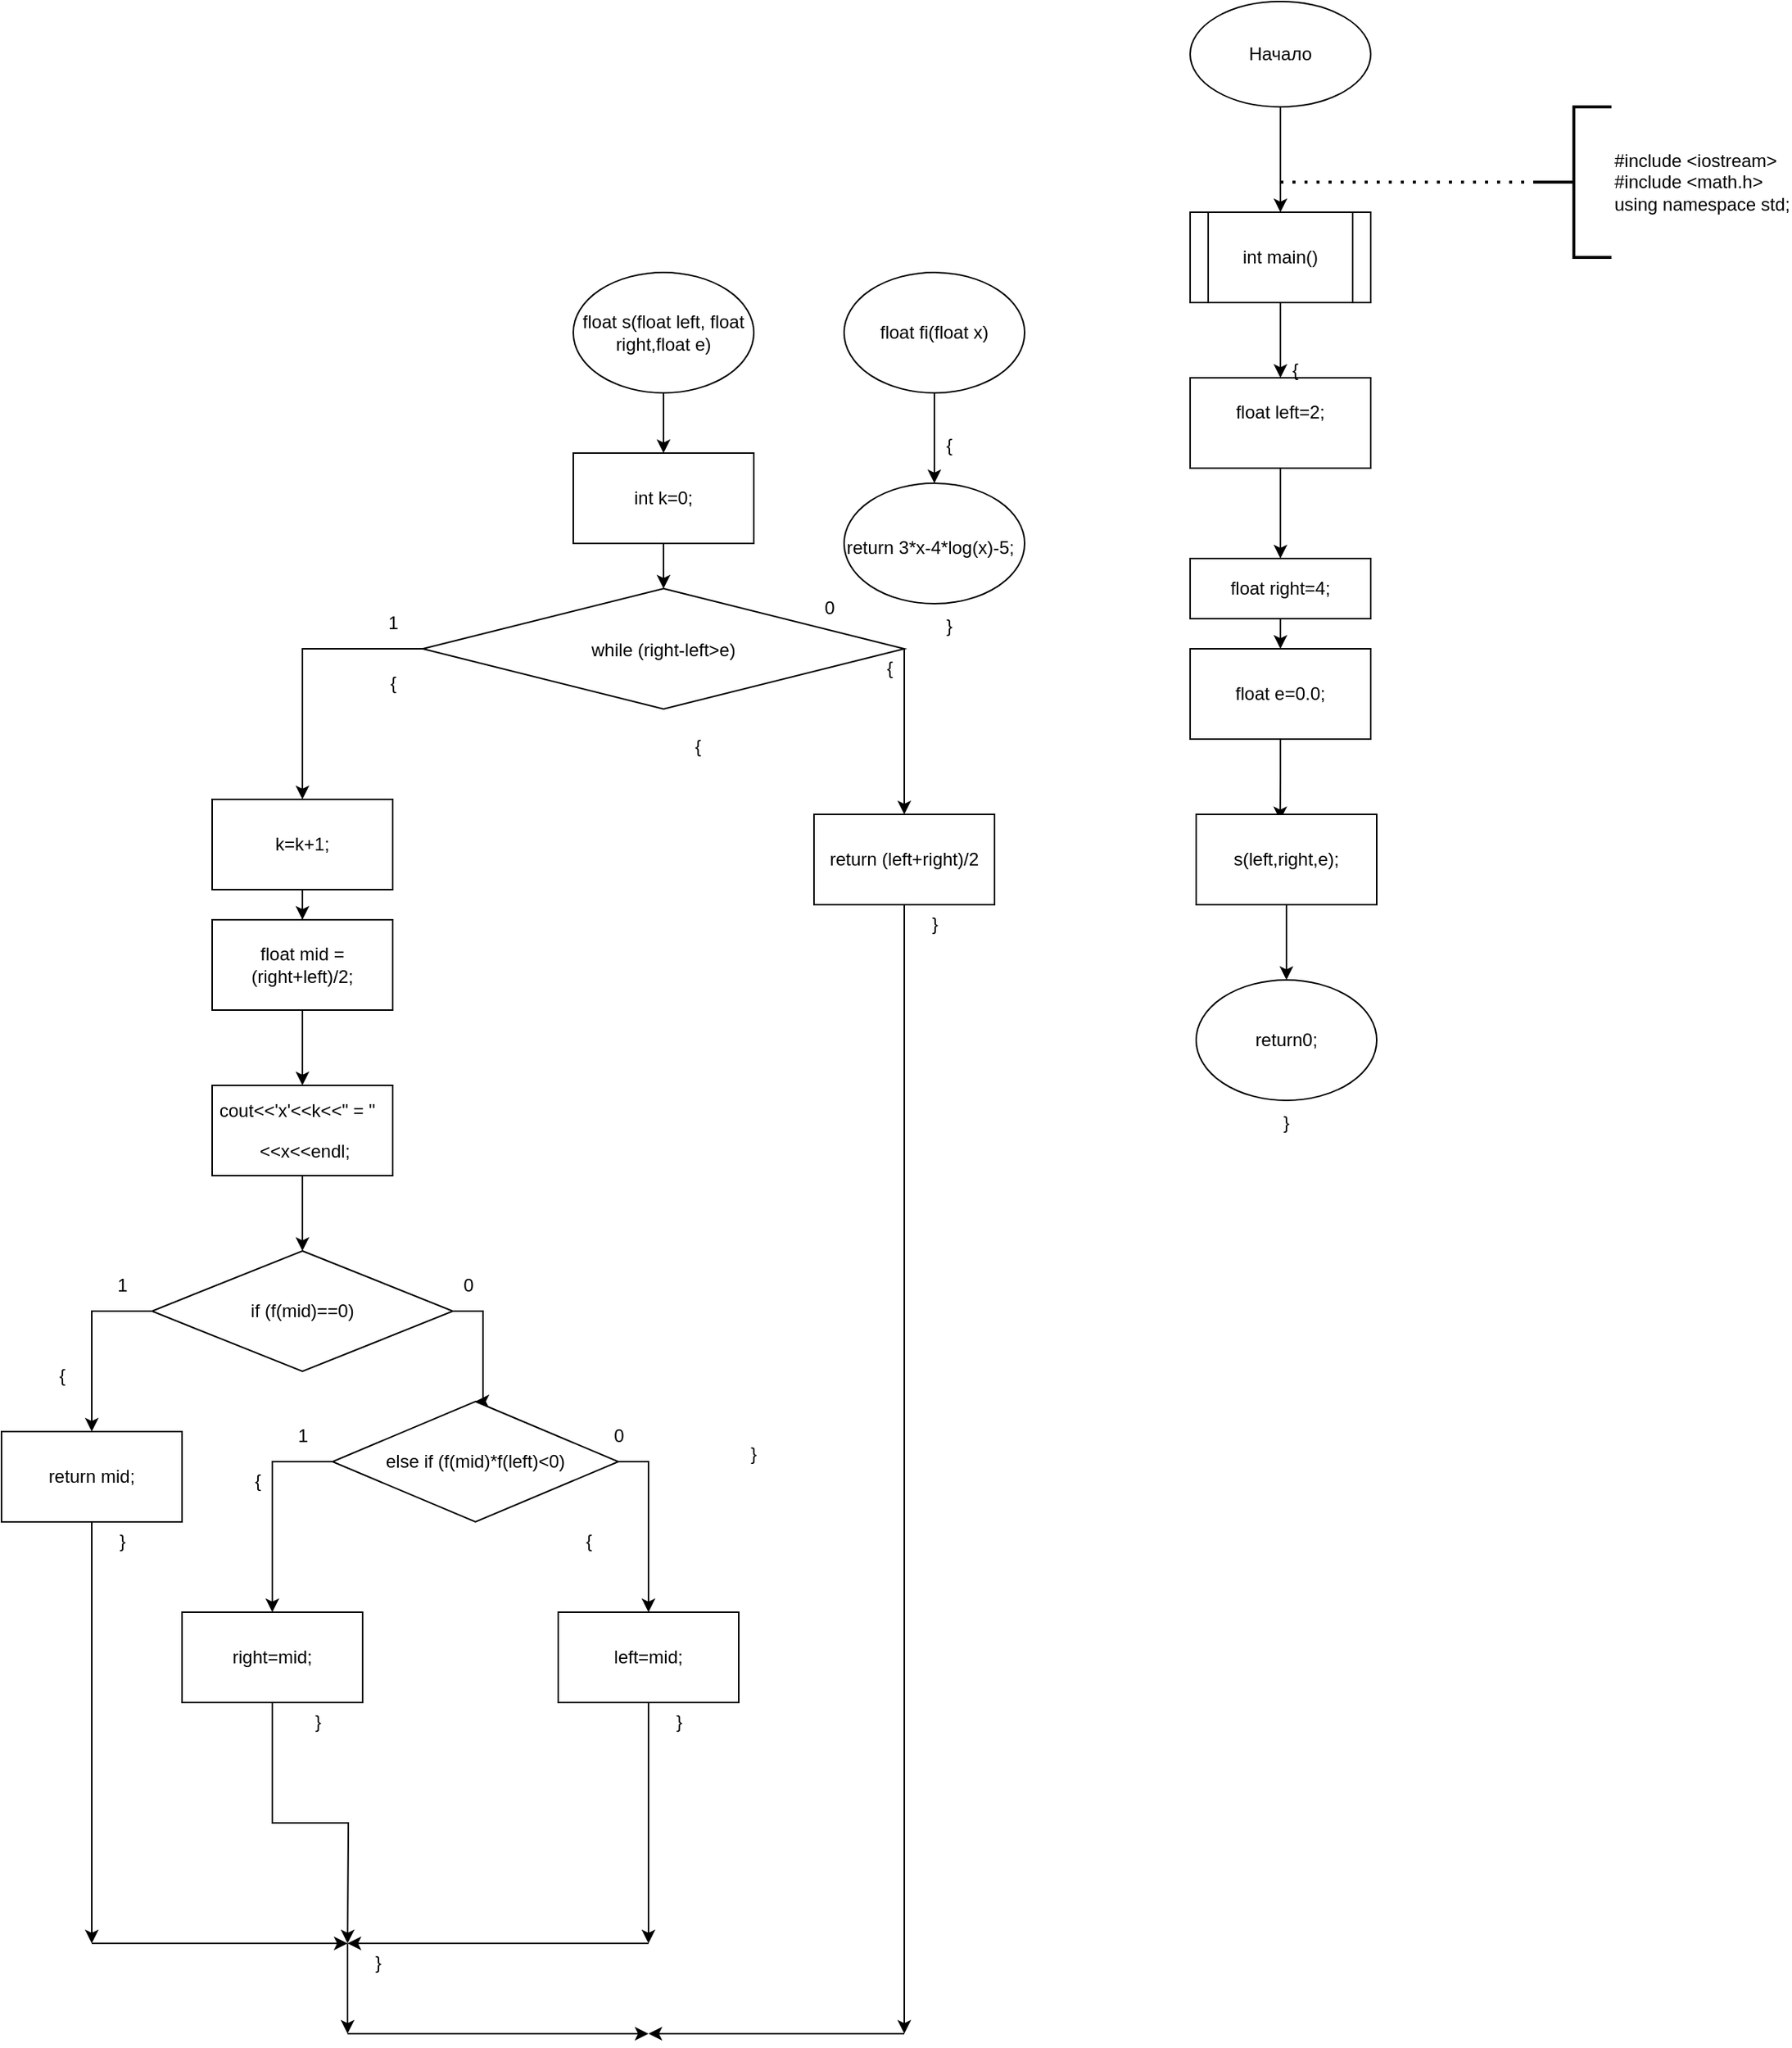 <mxfile version="25.0.3">
  <diagram name="Страница — 1" id="98AbnQke1BDtXuMy3oKg">
    <mxGraphModel dx="3599" dy="1582" grid="1" gridSize="10" guides="1" tooltips="1" connect="1" arrows="1" fold="1" page="1" pageScale="1" pageWidth="827" pageHeight="1169" math="0" shadow="0">
      <root>
        <mxCell id="0" />
        <mxCell id="1" parent="0" />
        <mxCell id="manQAS9bvijGitDvoUid-8" style="edgeStyle=orthogonalEdgeStyle;rounded=0;orthogonalLoop=1;jettySize=auto;html=1;entryX=0.5;entryY=0;entryDx=0;entryDy=0;" parent="1" source="X5QwtZST2doXWiQ8Q9un-1" target="X5QwtZST2doXWiQ8Q9un-4" edge="1">
          <mxGeometry relative="1" as="geometry" />
        </mxCell>
        <mxCell id="X5QwtZST2doXWiQ8Q9un-1" value="Начало" style="ellipse;whiteSpace=wrap;html=1;" parent="1" vertex="1">
          <mxGeometry x="350" y="370" width="120" height="70" as="geometry" />
        </mxCell>
        <mxCell id="X5QwtZST2doXWiQ8Q9un-2" value="#include &amp;lt;iostream&amp;gt;&lt;div&gt;&lt;span style=&quot;background-color: initial;&quot;&gt;#include &amp;lt;math.h&amp;gt;&lt;/span&gt;&lt;/div&gt;&lt;div&gt;&lt;span style=&quot;background-color: initial;&quot;&gt;using namespace std;&lt;/span&gt;&lt;/div&gt;" style="strokeWidth=2;html=1;shape=mxgraph.flowchart.annotation_2;align=left;labelPosition=right;pointerEvents=1;" parent="1" vertex="1">
          <mxGeometry x="580" y="440" width="50" height="100" as="geometry" />
        </mxCell>
        <mxCell id="manQAS9bvijGitDvoUid-9" style="edgeStyle=orthogonalEdgeStyle;rounded=0;orthogonalLoop=1;jettySize=auto;html=1;entryX=0.5;entryY=0;entryDx=0;entryDy=0;" parent="1" source="X5QwtZST2doXWiQ8Q9un-4" target="X5QwtZST2doXWiQ8Q9un-8" edge="1">
          <mxGeometry relative="1" as="geometry" />
        </mxCell>
        <mxCell id="X5QwtZST2doXWiQ8Q9un-4" value="int main()" style="shape=process;whiteSpace=wrap;html=1;backgroundOutline=1;" parent="1" vertex="1">
          <mxGeometry x="350" y="510" width="120" height="60" as="geometry" />
        </mxCell>
        <mxCell id="X5QwtZST2doXWiQ8Q9un-7" value="" style="endArrow=none;dashed=1;html=1;dashPattern=1 3;strokeWidth=2;rounded=0;entryX=0;entryY=0.5;entryDx=0;entryDy=0;entryPerimeter=0;" parent="1" target="X5QwtZST2doXWiQ8Q9un-2" edge="1">
          <mxGeometry width="50" height="50" relative="1" as="geometry">
            <mxPoint x="410" y="490" as="sourcePoint" />
            <mxPoint x="440" y="580" as="targetPoint" />
          </mxGeometry>
        </mxCell>
        <mxCell id="manQAS9bvijGitDvoUid-10" style="edgeStyle=orthogonalEdgeStyle;rounded=0;orthogonalLoop=1;jettySize=auto;html=1;entryX=0.5;entryY=0;entryDx=0;entryDy=0;" parent="1" source="X5QwtZST2doXWiQ8Q9un-8" target="manQAS9bvijGitDvoUid-5" edge="1">
          <mxGeometry relative="1" as="geometry" />
        </mxCell>
        <mxCell id="X5QwtZST2doXWiQ8Q9un-8" value="float left=2;&lt;div&gt;&lt;br&gt;&lt;/div&gt;" style="rounded=0;whiteSpace=wrap;html=1;" parent="1" vertex="1">
          <mxGeometry x="350" y="620" width="120" height="60" as="geometry" />
        </mxCell>
        <mxCell id="manQAS9bvijGitDvoUid-11" style="edgeStyle=orthogonalEdgeStyle;rounded=0;orthogonalLoop=1;jettySize=auto;html=1;exitX=0.5;exitY=1;exitDx=0;exitDy=0;entryX=0.5;entryY=0;entryDx=0;entryDy=0;" parent="1" source="manQAS9bvijGitDvoUid-3" edge="1">
          <mxGeometry relative="1" as="geometry">
            <mxPoint x="180.0" y="690" as="targetPoint" />
          </mxGeometry>
        </mxCell>
        <mxCell id="manQAS9bvijGitDvoUid-3" value="float fi(float x)" style="ellipse;whiteSpace=wrap;html=1;" parent="1" vertex="1">
          <mxGeometry x="120" y="550" width="120" height="80" as="geometry" />
        </mxCell>
        <mxCell id="_Gmy9Uk5Ir_zPspdLC3s-3" style="edgeStyle=orthogonalEdgeStyle;rounded=0;orthogonalLoop=1;jettySize=auto;html=1;exitX=0.5;exitY=1;exitDx=0;exitDy=0;entryX=0.5;entryY=0;entryDx=0;entryDy=0;" edge="1" parent="1" source="manQAS9bvijGitDvoUid-5" target="_Gmy9Uk5Ir_zPspdLC3s-1">
          <mxGeometry relative="1" as="geometry" />
        </mxCell>
        <mxCell id="manQAS9bvijGitDvoUid-5" value="float right=4;" style="rounded=0;whiteSpace=wrap;html=1;" parent="1" vertex="1">
          <mxGeometry x="350" y="740" width="120" height="40" as="geometry" />
        </mxCell>
        <mxCell id="manQAS9bvijGitDvoUid-13" value="&lt;p class=&quot;MsoNormal&quot;&gt;&lt;span style=&quot;line-height: 107%;&quot;&gt;&lt;font&gt;return 3*x-4*log(x)-5;&lt;/font&gt;&lt;/span&gt;&lt;span style=&quot;font-size:14.0pt;line-height:107%&quot;&gt;&amp;nbsp;&lt;/span&gt;&lt;/p&gt;" style="ellipse;whiteSpace=wrap;html=1;" parent="1" vertex="1">
          <mxGeometry x="120" y="690" width="120" height="80" as="geometry" />
        </mxCell>
        <mxCell id="manQAS9bvijGitDvoUid-17" style="edgeStyle=orthogonalEdgeStyle;rounded=0;orthogonalLoop=1;jettySize=auto;html=1;entryX=0.5;entryY=0;entryDx=0;entryDy=0;" parent="1" source="manQAS9bvijGitDvoUid-14" target="manQAS9bvijGitDvoUid-16" edge="1">
          <mxGeometry relative="1" as="geometry" />
        </mxCell>
        <mxCell id="manQAS9bvijGitDvoUid-14" value="&lt;p class=&quot;MsoNormal&quot;&gt;&lt;span style=&quot;line-height: 107%;&quot;&gt;&lt;font&gt;while (right-left&amp;gt;e)&lt;/font&gt;&lt;span style=&quot;font-size: 14pt;&quot;&gt;&lt;/span&gt;&lt;/span&gt;&lt;/p&gt;" style="rhombus;whiteSpace=wrap;html=1;" parent="1" vertex="1">
          <mxGeometry x="-160" y="760" width="320" height="80" as="geometry" />
        </mxCell>
        <mxCell id="_Gmy9Uk5Ir_zPspdLC3s-13" style="edgeStyle=orthogonalEdgeStyle;rounded=0;orthogonalLoop=1;jettySize=auto;html=1;entryX=0.5;entryY=0;entryDx=0;entryDy=0;" edge="1" parent="1" source="manQAS9bvijGitDvoUid-16" target="_Gmy9Uk5Ir_zPspdLC3s-11">
          <mxGeometry relative="1" as="geometry" />
        </mxCell>
        <mxCell id="manQAS9bvijGitDvoUid-16" value="k=k+1;" style="rounded=0;whiteSpace=wrap;html=1;" parent="1" vertex="1">
          <mxGeometry x="-300" y="900" width="120" height="60" as="geometry" />
        </mxCell>
        <mxCell id="_Gmy9Uk5Ir_zPspdLC3s-34" style="edgeStyle=orthogonalEdgeStyle;rounded=0;orthogonalLoop=1;jettySize=auto;html=1;entryX=0.5;entryY=0;entryDx=0;entryDy=0;" edge="1" parent="1" source="manQAS9bvijGitDvoUid-20" target="_Gmy9Uk5Ir_zPspdLC3s-16">
          <mxGeometry relative="1" as="geometry" />
        </mxCell>
        <mxCell id="manQAS9bvijGitDvoUid-20" value="&lt;p style=&quot;margin-right: -42.5pt; text-indent: -3cm;&quot; align=&quot;center&quot; class=&quot;MsoNormal&quot;&gt;&lt;font&gt;&amp;nbsp; &amp;nbsp; &amp;nbsp; &amp;nbsp; &amp;nbsp; &amp;nbsp; &amp;nbsp; &amp;nbsp;cout&amp;lt;&amp;lt;&#39;x&#39;&amp;lt;&amp;lt;k&amp;lt;&amp;lt;&quot; = &quot;&lt;/font&gt;&lt;/p&gt;&lt;p style=&quot;margin-right: -42.5pt; text-indent: -3cm;&quot; align=&quot;center&quot; class=&quot;MsoNormal&quot;&gt;&lt;font&gt;&amp;nbsp; &amp;nbsp; &amp;nbsp; &amp;nbsp; &amp;nbsp; &amp;nbsp; &amp;nbsp; &amp;nbsp; &amp;nbsp; &amp;lt;&amp;lt;x&amp;lt;&amp;lt;endl;&lt;/font&gt;&lt;/p&gt;" style="rounded=0;whiteSpace=wrap;html=1;" parent="1" vertex="1">
          <mxGeometry x="-300" y="1090" width="120" height="60" as="geometry" />
        </mxCell>
        <mxCell id="manQAS9bvijGitDvoUid-27" value="{" style="text;html=1;align=center;verticalAlign=middle;whiteSpace=wrap;rounded=0;" parent="1" vertex="1">
          <mxGeometry x="390" y="600" width="60" height="30" as="geometry" />
        </mxCell>
        <mxCell id="manQAS9bvijGitDvoUid-28" value="{" style="text;html=1;align=center;verticalAlign=middle;whiteSpace=wrap;rounded=0;" parent="1" vertex="1">
          <mxGeometry x="-7" y="850" width="60" height="30" as="geometry" />
        </mxCell>
        <mxCell id="manQAS9bvijGitDvoUid-29" value="{" style="text;html=1;align=center;verticalAlign=middle;whiteSpace=wrap;rounded=0;" parent="1" vertex="1">
          <mxGeometry x="160" y="650" width="60" height="30" as="geometry" />
        </mxCell>
        <mxCell id="_Gmy9Uk5Ir_zPspdLC3s-15" style="edgeStyle=orthogonalEdgeStyle;rounded=0;orthogonalLoop=1;jettySize=auto;html=1;exitX=0;exitY=1;exitDx=0;exitDy=0;" edge="1" parent="1" source="manQAS9bvijGitDvoUid-31" target="_Gmy9Uk5Ir_zPspdLC3s-14">
          <mxGeometry relative="1" as="geometry" />
        </mxCell>
        <mxCell id="manQAS9bvijGitDvoUid-31" value="}" style="text;html=1;align=center;verticalAlign=middle;whiteSpace=wrap;rounded=0;" parent="1" vertex="1">
          <mxGeometry x="160" y="770" width="60" height="30" as="geometry" />
        </mxCell>
        <mxCell id="manQAS9bvijGitDvoUid-33" value="}" style="text;html=1;align=center;verticalAlign=middle;whiteSpace=wrap;rounded=0;" parent="1" vertex="1">
          <mxGeometry x="30" y="1320" width="60" height="30" as="geometry" />
        </mxCell>
        <mxCell id="manQAS9bvijGitDvoUid-34" value="}" style="text;html=1;align=center;verticalAlign=middle;whiteSpace=wrap;rounded=0;" parent="1" vertex="1">
          <mxGeometry x="384" y="1100" width="60" height="30" as="geometry" />
        </mxCell>
        <mxCell id="_Gmy9Uk5Ir_zPspdLC3s-4" style="edgeStyle=orthogonalEdgeStyle;rounded=0;orthogonalLoop=1;jettySize=auto;html=1;entryX=0.465;entryY=0.064;entryDx=0;entryDy=0;entryPerimeter=0;" edge="1" parent="1" source="_Gmy9Uk5Ir_zPspdLC3s-1" target="_Gmy9Uk5Ir_zPspdLC3s-2">
          <mxGeometry relative="1" as="geometry" />
        </mxCell>
        <mxCell id="_Gmy9Uk5Ir_zPspdLC3s-1" value="float e=0.0;" style="rounded=0;whiteSpace=wrap;html=1;" vertex="1" parent="1">
          <mxGeometry x="350" y="800" width="120" height="60" as="geometry" />
        </mxCell>
        <mxCell id="_Gmy9Uk5Ir_zPspdLC3s-6" style="edgeStyle=orthogonalEdgeStyle;rounded=0;orthogonalLoop=1;jettySize=auto;html=1;entryX=0.5;entryY=0;entryDx=0;entryDy=0;" edge="1" parent="1" source="_Gmy9Uk5Ir_zPspdLC3s-2" target="_Gmy9Uk5Ir_zPspdLC3s-5">
          <mxGeometry relative="1" as="geometry" />
        </mxCell>
        <mxCell id="_Gmy9Uk5Ir_zPspdLC3s-2" value="s(left,right,e);" style="rounded=0;whiteSpace=wrap;html=1;" vertex="1" parent="1">
          <mxGeometry x="354" y="910" width="120" height="60" as="geometry" />
        </mxCell>
        <mxCell id="_Gmy9Uk5Ir_zPspdLC3s-5" value="return0;" style="ellipse;whiteSpace=wrap;html=1;" vertex="1" parent="1">
          <mxGeometry x="354" y="1020" width="120" height="80" as="geometry" />
        </mxCell>
        <mxCell id="_Gmy9Uk5Ir_zPspdLC3s-9" style="edgeStyle=orthogonalEdgeStyle;rounded=0;orthogonalLoop=1;jettySize=auto;html=1;" edge="1" parent="1" source="_Gmy9Uk5Ir_zPspdLC3s-7" target="_Gmy9Uk5Ir_zPspdLC3s-8">
          <mxGeometry relative="1" as="geometry" />
        </mxCell>
        <mxCell id="_Gmy9Uk5Ir_zPspdLC3s-7" value="float s(float left, float right,float e)" style="ellipse;whiteSpace=wrap;html=1;" vertex="1" parent="1">
          <mxGeometry x="-60" y="550" width="120" height="80" as="geometry" />
        </mxCell>
        <mxCell id="_Gmy9Uk5Ir_zPspdLC3s-10" style="edgeStyle=orthogonalEdgeStyle;rounded=0;orthogonalLoop=1;jettySize=auto;html=1;entryX=0.5;entryY=0;entryDx=0;entryDy=0;" edge="1" parent="1" source="_Gmy9Uk5Ir_zPspdLC3s-8" target="manQAS9bvijGitDvoUid-14">
          <mxGeometry relative="1" as="geometry" />
        </mxCell>
        <mxCell id="_Gmy9Uk5Ir_zPspdLC3s-8" value="int k=0;" style="rounded=0;whiteSpace=wrap;html=1;" vertex="1" parent="1">
          <mxGeometry x="-60" y="670" width="120" height="60" as="geometry" />
        </mxCell>
        <mxCell id="_Gmy9Uk5Ir_zPspdLC3s-12" style="edgeStyle=orthogonalEdgeStyle;rounded=0;orthogonalLoop=1;jettySize=auto;html=1;entryX=0.5;entryY=0;entryDx=0;entryDy=0;" edge="1" parent="1" source="_Gmy9Uk5Ir_zPspdLC3s-11" target="manQAS9bvijGitDvoUid-20">
          <mxGeometry relative="1" as="geometry" />
        </mxCell>
        <mxCell id="_Gmy9Uk5Ir_zPspdLC3s-11" value="float mid = (right+left)/2;" style="rounded=0;whiteSpace=wrap;html=1;" vertex="1" parent="1">
          <mxGeometry x="-300" y="980" width="120" height="60" as="geometry" />
        </mxCell>
        <mxCell id="_Gmy9Uk5Ir_zPspdLC3s-35" style="edgeStyle=orthogonalEdgeStyle;rounded=0;orthogonalLoop=1;jettySize=auto;html=1;" edge="1" parent="1" source="_Gmy9Uk5Ir_zPspdLC3s-14">
          <mxGeometry relative="1" as="geometry">
            <mxPoint x="160" y="1720" as="targetPoint" />
          </mxGeometry>
        </mxCell>
        <mxCell id="_Gmy9Uk5Ir_zPspdLC3s-14" value="return (left+right)/2" style="rounded=0;whiteSpace=wrap;html=1;" vertex="1" parent="1">
          <mxGeometry x="100" y="910" width="120" height="60" as="geometry" />
        </mxCell>
        <mxCell id="_Gmy9Uk5Ir_zPspdLC3s-21" style="edgeStyle=orthogonalEdgeStyle;rounded=0;orthogonalLoop=1;jettySize=auto;html=1;exitX=0;exitY=0.5;exitDx=0;exitDy=0;entryX=0.5;entryY=0;entryDx=0;entryDy=0;" edge="1" parent="1" source="_Gmy9Uk5Ir_zPspdLC3s-16" target="_Gmy9Uk5Ir_zPspdLC3s-17">
          <mxGeometry relative="1" as="geometry" />
        </mxCell>
        <mxCell id="_Gmy9Uk5Ir_zPspdLC3s-22" style="edgeStyle=orthogonalEdgeStyle;rounded=0;orthogonalLoop=1;jettySize=auto;html=1;exitX=1;exitY=0.5;exitDx=0;exitDy=0;" edge="1" parent="1" source="_Gmy9Uk5Ir_zPspdLC3s-16" target="_Gmy9Uk5Ir_zPspdLC3s-19">
          <mxGeometry relative="1" as="geometry" />
        </mxCell>
        <mxCell id="_Gmy9Uk5Ir_zPspdLC3s-16" value="if (f(mid)==0)" style="rhombus;whiteSpace=wrap;html=1;" vertex="1" parent="1">
          <mxGeometry x="-340" y="1200" width="200" height="80" as="geometry" />
        </mxCell>
        <mxCell id="_Gmy9Uk5Ir_zPspdLC3s-30" style="edgeStyle=orthogonalEdgeStyle;rounded=0;orthogonalLoop=1;jettySize=auto;html=1;" edge="1" parent="1" source="_Gmy9Uk5Ir_zPspdLC3s-17">
          <mxGeometry relative="1" as="geometry">
            <mxPoint x="-380" y="1660" as="targetPoint" />
          </mxGeometry>
        </mxCell>
        <mxCell id="_Gmy9Uk5Ir_zPspdLC3s-17" value="return mid;" style="rounded=0;whiteSpace=wrap;html=1;" vertex="1" parent="1">
          <mxGeometry x="-440" y="1320" width="120" height="60" as="geometry" />
        </mxCell>
        <mxCell id="_Gmy9Uk5Ir_zPspdLC3s-24" style="edgeStyle=orthogonalEdgeStyle;rounded=0;orthogonalLoop=1;jettySize=auto;html=1;exitX=0;exitY=0.5;exitDx=0;exitDy=0;" edge="1" parent="1" source="_Gmy9Uk5Ir_zPspdLC3s-19" target="_Gmy9Uk5Ir_zPspdLC3s-20">
          <mxGeometry relative="1" as="geometry" />
        </mxCell>
        <mxCell id="_Gmy9Uk5Ir_zPspdLC3s-26" style="edgeStyle=orthogonalEdgeStyle;rounded=0;orthogonalLoop=1;jettySize=auto;html=1;exitX=1;exitY=0.5;exitDx=0;exitDy=0;" edge="1" parent="1" source="_Gmy9Uk5Ir_zPspdLC3s-19" target="_Gmy9Uk5Ir_zPspdLC3s-25">
          <mxGeometry relative="1" as="geometry" />
        </mxCell>
        <mxCell id="_Gmy9Uk5Ir_zPspdLC3s-19" value="else if (f(mid)*f(left)&amp;lt;0)" style="rhombus;whiteSpace=wrap;html=1;" vertex="1" parent="1">
          <mxGeometry x="-220" y="1300" width="190" height="80" as="geometry" />
        </mxCell>
        <mxCell id="_Gmy9Uk5Ir_zPspdLC3s-28" style="edgeStyle=orthogonalEdgeStyle;rounded=0;orthogonalLoop=1;jettySize=auto;html=1;" edge="1" parent="1" source="_Gmy9Uk5Ir_zPspdLC3s-20">
          <mxGeometry relative="1" as="geometry">
            <mxPoint x="-210" y="1660" as="targetPoint" />
          </mxGeometry>
        </mxCell>
        <mxCell id="_Gmy9Uk5Ir_zPspdLC3s-20" value="right=mid;" style="rounded=0;whiteSpace=wrap;html=1;" vertex="1" parent="1">
          <mxGeometry x="-320" y="1440" width="120" height="60" as="geometry" />
        </mxCell>
        <mxCell id="_Gmy9Uk5Ir_zPspdLC3s-29" style="edgeStyle=orthogonalEdgeStyle;rounded=0;orthogonalLoop=1;jettySize=auto;html=1;" edge="1" parent="1" source="_Gmy9Uk5Ir_zPspdLC3s-25">
          <mxGeometry relative="1" as="geometry">
            <mxPoint x="-10" y="1660" as="targetPoint" />
          </mxGeometry>
        </mxCell>
        <mxCell id="_Gmy9Uk5Ir_zPspdLC3s-25" value="left=mid;" style="rounded=0;whiteSpace=wrap;html=1;" vertex="1" parent="1">
          <mxGeometry x="-70" y="1440" width="120" height="60" as="geometry" />
        </mxCell>
        <mxCell id="_Gmy9Uk5Ir_zPspdLC3s-32" value="" style="endArrow=classic;html=1;rounded=0;" edge="1" parent="1">
          <mxGeometry width="50" height="50" relative="1" as="geometry">
            <mxPoint x="-380" y="1660" as="sourcePoint" />
            <mxPoint x="-210" y="1660" as="targetPoint" />
          </mxGeometry>
        </mxCell>
        <mxCell id="_Gmy9Uk5Ir_zPspdLC3s-33" value="" style="endArrow=classic;html=1;rounded=0;" edge="1" parent="1">
          <mxGeometry width="50" height="50" relative="1" as="geometry">
            <mxPoint x="-10" y="1660" as="sourcePoint" />
            <mxPoint x="-210" y="1660" as="targetPoint" />
          </mxGeometry>
        </mxCell>
        <mxCell id="_Gmy9Uk5Ir_zPspdLC3s-36" value="" style="endArrow=classic;html=1;rounded=0;" edge="1" parent="1">
          <mxGeometry width="50" height="50" relative="1" as="geometry">
            <mxPoint x="-210" y="1660" as="sourcePoint" />
            <mxPoint x="-210" y="1720" as="targetPoint" />
          </mxGeometry>
        </mxCell>
        <mxCell id="_Gmy9Uk5Ir_zPspdLC3s-39" value="" style="endArrow=classic;html=1;rounded=0;" edge="1" parent="1">
          <mxGeometry width="50" height="50" relative="1" as="geometry">
            <mxPoint x="-210" y="1720" as="sourcePoint" />
            <mxPoint x="-10" y="1720" as="targetPoint" />
          </mxGeometry>
        </mxCell>
        <mxCell id="_Gmy9Uk5Ir_zPspdLC3s-40" value="" style="endArrow=classic;html=1;rounded=0;" edge="1" parent="1">
          <mxGeometry width="50" height="50" relative="1" as="geometry">
            <mxPoint x="160" y="1720" as="sourcePoint" />
            <mxPoint x="-10" y="1720" as="targetPoint" />
          </mxGeometry>
        </mxCell>
        <mxCell id="_Gmy9Uk5Ir_zPspdLC3s-41" value="1" style="text;html=1;align=center;verticalAlign=middle;resizable=0;points=[];autosize=1;strokeColor=none;fillColor=none;" vertex="1" parent="1">
          <mxGeometry x="-375" y="1208" width="30" height="30" as="geometry" />
        </mxCell>
        <mxCell id="_Gmy9Uk5Ir_zPspdLC3s-42" value="0" style="text;html=1;align=center;verticalAlign=middle;resizable=0;points=[];autosize=1;strokeColor=none;fillColor=none;" vertex="1" parent="1">
          <mxGeometry x="-145" y="1208" width="30" height="30" as="geometry" />
        </mxCell>
        <mxCell id="_Gmy9Uk5Ir_zPspdLC3s-43" value="1" style="text;html=1;align=center;verticalAlign=middle;resizable=0;points=[];autosize=1;strokeColor=none;fillColor=none;" vertex="1" parent="1">
          <mxGeometry x="-255" y="1308" width="30" height="30" as="geometry" />
        </mxCell>
        <mxCell id="_Gmy9Uk5Ir_zPspdLC3s-44" value="0" style="text;html=1;align=center;verticalAlign=middle;resizable=0;points=[];autosize=1;strokeColor=none;fillColor=none;" vertex="1" parent="1">
          <mxGeometry x="-45" y="1308" width="30" height="30" as="geometry" />
        </mxCell>
        <mxCell id="_Gmy9Uk5Ir_zPspdLC3s-45" value="1" style="text;html=1;align=center;verticalAlign=middle;resizable=0;points=[];autosize=1;strokeColor=none;fillColor=none;" vertex="1" parent="1">
          <mxGeometry x="-195" y="768" width="30" height="30" as="geometry" />
        </mxCell>
        <mxCell id="_Gmy9Uk5Ir_zPspdLC3s-46" value="0" style="text;html=1;align=center;verticalAlign=middle;resizable=0;points=[];autosize=1;strokeColor=none;fillColor=none;" vertex="1" parent="1">
          <mxGeometry x="95" y="758" width="30" height="30" as="geometry" />
        </mxCell>
        <mxCell id="_Gmy9Uk5Ir_zPspdLC3s-47" value="{" style="text;html=1;align=center;verticalAlign=middle;resizable=0;points=[];autosize=1;strokeColor=none;fillColor=none;" vertex="1" parent="1">
          <mxGeometry x="-285" y="1338" width="30" height="30" as="geometry" />
        </mxCell>
        <mxCell id="_Gmy9Uk5Ir_zPspdLC3s-48" value="}" style="text;html=1;align=center;verticalAlign=middle;resizable=0;points=[];autosize=1;strokeColor=none;fillColor=none;" vertex="1" parent="1">
          <mxGeometry x="-245" y="1498" width="30" height="30" as="geometry" />
        </mxCell>
        <mxCell id="_Gmy9Uk5Ir_zPspdLC3s-49" value="{" style="text;html=1;align=center;verticalAlign=middle;resizable=0;points=[];autosize=1;strokeColor=none;fillColor=none;" vertex="1" parent="1">
          <mxGeometry x="-65" y="1378" width="30" height="30" as="geometry" />
        </mxCell>
        <mxCell id="_Gmy9Uk5Ir_zPspdLC3s-50" value="}" style="text;html=1;align=center;verticalAlign=middle;resizable=0;points=[];autosize=1;strokeColor=none;fillColor=none;" vertex="1" parent="1">
          <mxGeometry x="-5" y="1498" width="30" height="30" as="geometry" />
        </mxCell>
        <mxCell id="_Gmy9Uk5Ir_zPspdLC3s-51" value="{" style="text;html=1;align=center;verticalAlign=middle;resizable=0;points=[];autosize=1;strokeColor=none;fillColor=none;" vertex="1" parent="1">
          <mxGeometry x="-415" y="1268" width="30" height="30" as="geometry" />
        </mxCell>
        <mxCell id="_Gmy9Uk5Ir_zPspdLC3s-52" value="}" style="text;html=1;align=center;verticalAlign=middle;resizable=0;points=[];autosize=1;strokeColor=none;fillColor=none;" vertex="1" parent="1">
          <mxGeometry x="-375" y="1378" width="30" height="30" as="geometry" />
        </mxCell>
        <mxCell id="_Gmy9Uk5Ir_zPspdLC3s-53" value="{" style="text;html=1;align=center;verticalAlign=middle;resizable=0;points=[];autosize=1;strokeColor=none;fillColor=none;" vertex="1" parent="1">
          <mxGeometry x="-195" y="808" width="30" height="30" as="geometry" />
        </mxCell>
        <mxCell id="_Gmy9Uk5Ir_zPspdLC3s-54" value="}" style="text;html=1;align=center;verticalAlign=middle;resizable=0;points=[];autosize=1;strokeColor=none;fillColor=none;" vertex="1" parent="1">
          <mxGeometry x="-205" y="1658" width="30" height="30" as="geometry" />
        </mxCell>
        <mxCell id="_Gmy9Uk5Ir_zPspdLC3s-55" value="{" style="text;html=1;align=center;verticalAlign=middle;resizable=0;points=[];autosize=1;strokeColor=none;fillColor=none;" vertex="1" parent="1">
          <mxGeometry x="135" y="798" width="30" height="30" as="geometry" />
        </mxCell>
        <mxCell id="_Gmy9Uk5Ir_zPspdLC3s-56" value="}" style="text;html=1;align=center;verticalAlign=middle;resizable=0;points=[];autosize=1;strokeColor=none;fillColor=none;" vertex="1" parent="1">
          <mxGeometry x="165" y="968" width="30" height="30" as="geometry" />
        </mxCell>
      </root>
    </mxGraphModel>
  </diagram>
</mxfile>
